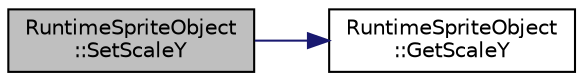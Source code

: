 digraph "RuntimeSpriteObject::SetScaleY"
{
  edge [fontname="Helvetica",fontsize="10",labelfontname="Helvetica",labelfontsize="10"];
  node [fontname="Helvetica",fontsize="10",shape=record];
  rankdir="LR";
  Node1 [label="RuntimeSpriteObject\l::SetScaleY",height=0.2,width=0.4,color="black", fillcolor="grey75", style="filled", fontcolor="black"];
  Node1 -> Node2 [color="midnightblue",fontsize="10",style="solid",fontname="Helvetica"];
  Node2 [label="RuntimeSpriteObject\l::GetScaleY",height=0.2,width=0.4,color="black", fillcolor="white", style="filled",URL="$dd/d1a/class_runtime_sprite_object.html#a295dd9a49d2eb3724bc949514ab713f3",tooltip="Get the scale factor of the object on Y axis. "];
}
